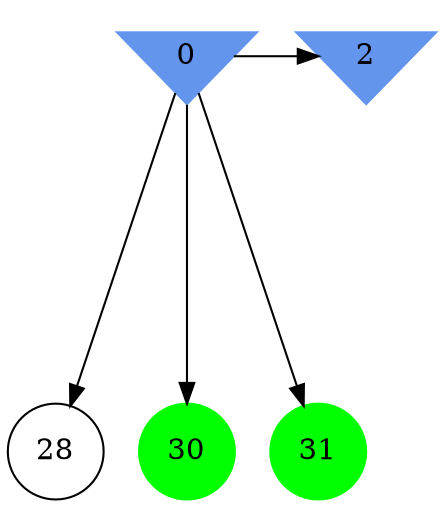 digraph brain {
	ranksep=2.0;
	0 [shape=invtriangle,style=filled,color=cornflowerblue];
	2 [shape=invtriangle,style=filled,color=cornflowerblue];
	28 [shape=circle,color=black];
	30 [shape=circle,style=filled,color=green];
	31 [shape=circle,style=filled,color=green];
	0	->	28;
	0	->	2;
	0	->	31;
	0	->	30;
	{ rank=same; 0; 2; }
	{ rank=same; 28; }
	{ rank=same; 30; 31; }
}
